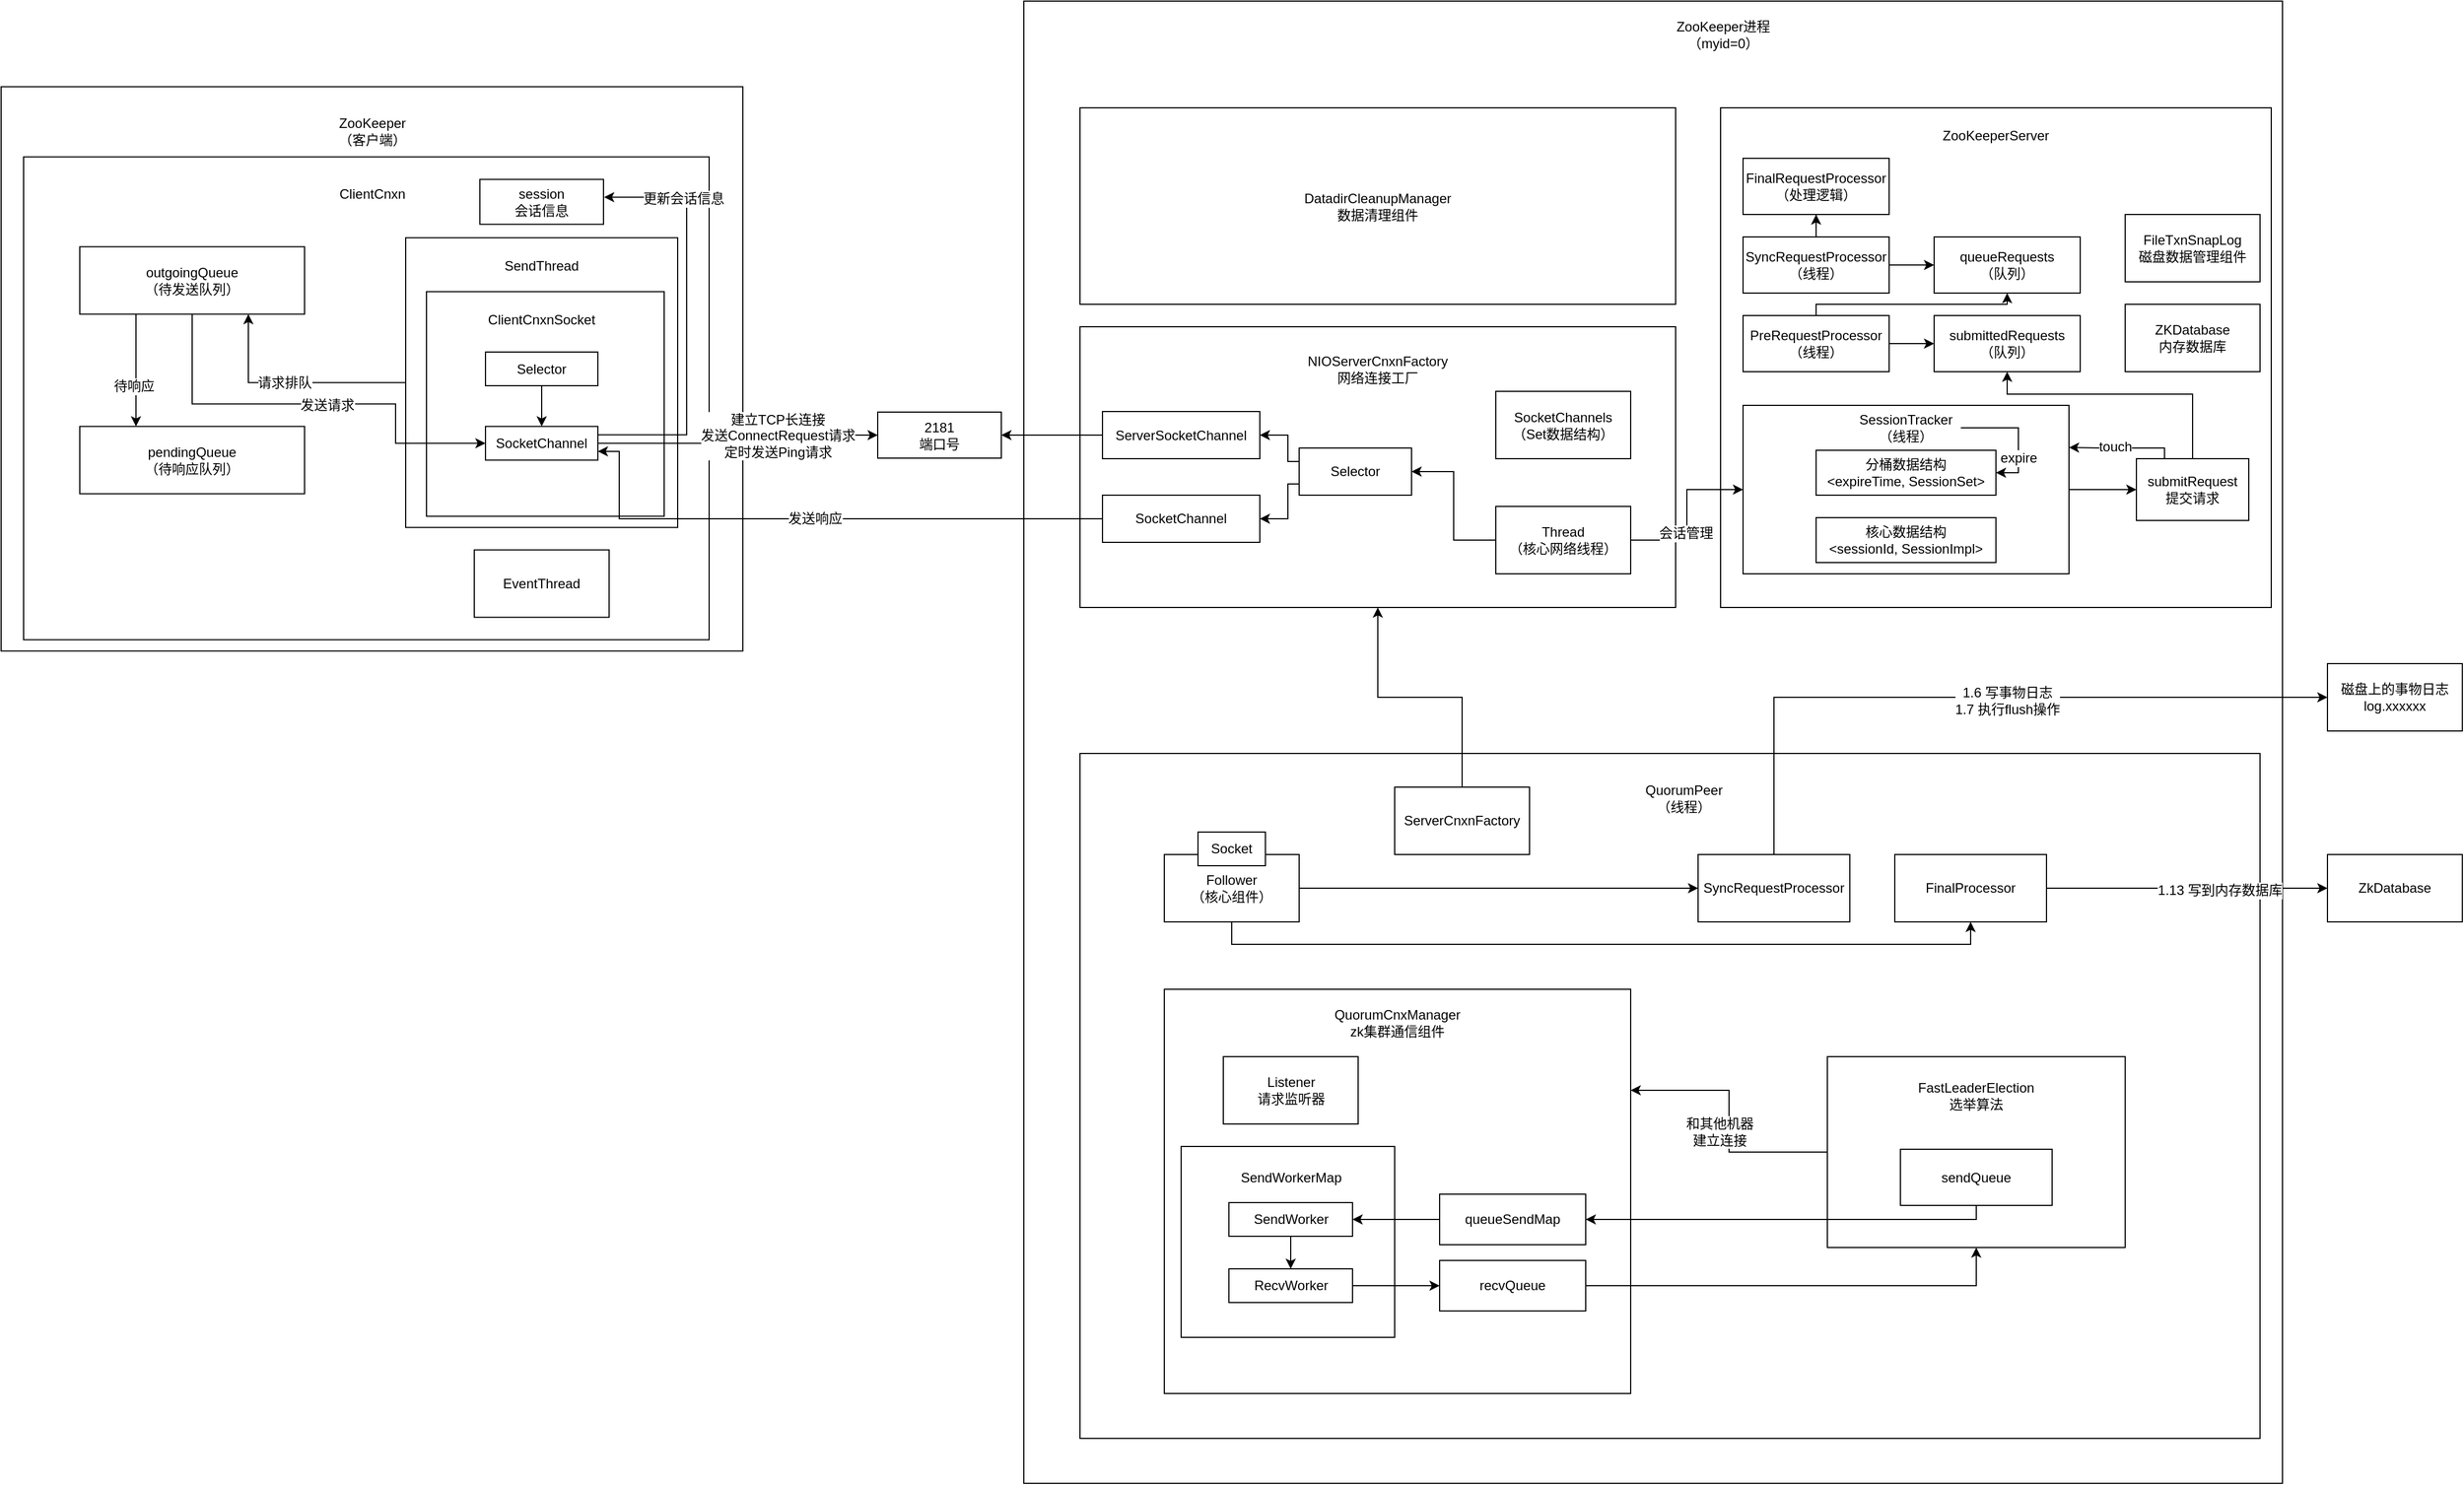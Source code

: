<mxfile version="12.8.2" type="github">
  <diagram id="Rla-V4ZRtTpuWLyhE8ta" name="第 1 页">
    <mxGraphModel dx="2932" dy="548" grid="1" gridSize="10" guides="1" tooltips="1" connect="1" arrows="1" fold="1" page="1" pageScale="1" pageWidth="827" pageHeight="1169" math="0" shadow="0">
      <root>
        <mxCell id="0" />
        <mxCell id="1" parent="0" />
        <mxCell id="WYC8DpWCvw_BZ1jIHr_j-5" value="" style="rounded=0;whiteSpace=wrap;html=1;" vertex="1" parent="1">
          <mxGeometry x="-320" y="40" width="1120" height="1320" as="geometry" />
        </mxCell>
        <mxCell id="WYC8DpWCvw_BZ1jIHr_j-6" value="ZooKeeper进程&lt;br&gt;（myid=0）" style="text;html=1;strokeColor=none;fillColor=none;align=center;verticalAlign=middle;whiteSpace=wrap;rounded=0;" vertex="1" parent="1">
          <mxGeometry x="240" y="50" width="125" height="40" as="geometry" />
        </mxCell>
        <mxCell id="WYC8DpWCvw_BZ1jIHr_j-7" value="" style="rounded=0;whiteSpace=wrap;html=1;" vertex="1" parent="1">
          <mxGeometry x="300" y="135" width="490" height="445" as="geometry" />
        </mxCell>
        <mxCell id="WYC8DpWCvw_BZ1jIHr_j-8" value="ZooKeeperServer" style="text;html=1;strokeColor=none;fillColor=none;align=center;verticalAlign=middle;whiteSpace=wrap;rounded=0;" vertex="1" parent="1">
          <mxGeometry x="475" y="140" width="140" height="40" as="geometry" />
        </mxCell>
        <mxCell id="WYC8DpWCvw_BZ1jIHr_j-9" value="FinalRequestProcessor&lt;br&gt;（处理逻辑）" style="rounded=0;whiteSpace=wrap;html=1;" vertex="1" parent="1">
          <mxGeometry x="320" y="180" width="130" height="50" as="geometry" />
        </mxCell>
        <mxCell id="WYC8DpWCvw_BZ1jIHr_j-29" style="edgeStyle=orthogonalEdgeStyle;rounded=0;orthogonalLoop=1;jettySize=auto;html=1;entryX=0;entryY=0.5;entryDx=0;entryDy=0;" edge="1" parent="1" source="WYC8DpWCvw_BZ1jIHr_j-10" target="WYC8DpWCvw_BZ1jIHr_j-12">
          <mxGeometry relative="1" as="geometry" />
        </mxCell>
        <mxCell id="WYC8DpWCvw_BZ1jIHr_j-30" style="edgeStyle=orthogonalEdgeStyle;rounded=0;orthogonalLoop=1;jettySize=auto;html=1;exitX=0.5;exitY=0;exitDx=0;exitDy=0;" edge="1" parent="1" source="WYC8DpWCvw_BZ1jIHr_j-10" target="WYC8DpWCvw_BZ1jIHr_j-9">
          <mxGeometry relative="1" as="geometry" />
        </mxCell>
        <mxCell id="WYC8DpWCvw_BZ1jIHr_j-10" value="SyncRequestProcessor&lt;br&gt;（线程）" style="rounded=0;whiteSpace=wrap;html=1;" vertex="1" parent="1">
          <mxGeometry x="320" y="250" width="130" height="50" as="geometry" />
        </mxCell>
        <mxCell id="WYC8DpWCvw_BZ1jIHr_j-27" style="edgeStyle=orthogonalEdgeStyle;rounded=0;orthogonalLoop=1;jettySize=auto;html=1;entryX=0;entryY=0.5;entryDx=0;entryDy=0;" edge="1" parent="1" source="WYC8DpWCvw_BZ1jIHr_j-11" target="WYC8DpWCvw_BZ1jIHr_j-13">
          <mxGeometry relative="1" as="geometry" />
        </mxCell>
        <mxCell id="WYC8DpWCvw_BZ1jIHr_j-28" style="edgeStyle=orthogonalEdgeStyle;rounded=0;orthogonalLoop=1;jettySize=auto;html=1;exitX=0.5;exitY=0;exitDx=0;exitDy=0;entryX=0.5;entryY=1;entryDx=0;entryDy=0;" edge="1" parent="1" source="WYC8DpWCvw_BZ1jIHr_j-11" target="WYC8DpWCvw_BZ1jIHr_j-12">
          <mxGeometry relative="1" as="geometry">
            <Array as="points">
              <mxPoint x="385" y="310" />
              <mxPoint x="555" y="310" />
            </Array>
          </mxGeometry>
        </mxCell>
        <mxCell id="WYC8DpWCvw_BZ1jIHr_j-11" value="PreRequestProcessor&lt;br&gt;（线程）" style="rounded=0;whiteSpace=wrap;html=1;" vertex="1" parent="1">
          <mxGeometry x="320" y="320" width="130" height="50" as="geometry" />
        </mxCell>
        <mxCell id="WYC8DpWCvw_BZ1jIHr_j-12" value="queueRequests&lt;br&gt;（队列）" style="rounded=0;whiteSpace=wrap;html=1;" vertex="1" parent="1">
          <mxGeometry x="490" y="250" width="130" height="50" as="geometry" />
        </mxCell>
        <mxCell id="WYC8DpWCvw_BZ1jIHr_j-13" value="submittedRequests&lt;br&gt;（队列）" style="rounded=0;whiteSpace=wrap;html=1;" vertex="1" parent="1">
          <mxGeometry x="490" y="320" width="130" height="50" as="geometry" />
        </mxCell>
        <mxCell id="WYC8DpWCvw_BZ1jIHr_j-22" style="edgeStyle=orthogonalEdgeStyle;rounded=0;orthogonalLoop=1;jettySize=auto;html=1;exitX=1;exitY=0.5;exitDx=0;exitDy=0;entryX=0;entryY=0.5;entryDx=0;entryDy=0;" edge="1" parent="1" source="WYC8DpWCvw_BZ1jIHr_j-14" target="WYC8DpWCvw_BZ1jIHr_j-21">
          <mxGeometry relative="1" as="geometry" />
        </mxCell>
        <mxCell id="WYC8DpWCvw_BZ1jIHr_j-14" value="" style="rounded=0;whiteSpace=wrap;html=1;" vertex="1" parent="1">
          <mxGeometry x="320" y="400" width="290" height="150" as="geometry" />
        </mxCell>
        <mxCell id="WYC8DpWCvw_BZ1jIHr_j-16" value="分桶数据结构&lt;br&gt;&amp;lt;expireTime, SessionSet&amp;gt;" style="rounded=0;whiteSpace=wrap;html=1;" vertex="1" parent="1">
          <mxGeometry x="385" y="440" width="160" height="40" as="geometry" />
        </mxCell>
        <mxCell id="WYC8DpWCvw_BZ1jIHr_j-17" value="核心数据结构&lt;br&gt;&amp;lt;sessionId, SessionImpl&amp;gt;" style="rounded=0;whiteSpace=wrap;html=1;" vertex="1" parent="1">
          <mxGeometry x="385" y="500" width="160" height="40" as="geometry" />
        </mxCell>
        <mxCell id="WYC8DpWCvw_BZ1jIHr_j-24" style="edgeStyle=orthogonalEdgeStyle;rounded=0;orthogonalLoop=1;jettySize=auto;html=1;exitX=0.25;exitY=0;exitDx=0;exitDy=0;entryX=1;entryY=0.25;entryDx=0;entryDy=0;" edge="1" parent="1" source="WYC8DpWCvw_BZ1jIHr_j-21" target="WYC8DpWCvw_BZ1jIHr_j-14">
          <mxGeometry relative="1" as="geometry">
            <Array as="points">
              <mxPoint x="695" y="438" />
              <mxPoint x="640" y="438" />
            </Array>
          </mxGeometry>
        </mxCell>
        <mxCell id="WYC8DpWCvw_BZ1jIHr_j-25" value="touch" style="text;html=1;align=center;verticalAlign=middle;resizable=0;points=[];labelBackgroundColor=#ffffff;" vertex="1" connectable="0" parent="WYC8DpWCvw_BZ1jIHr_j-24">
          <mxGeometry x="0.391" y="-1" relative="1" as="geometry">
            <mxPoint x="11.48" as="offset" />
          </mxGeometry>
        </mxCell>
        <mxCell id="WYC8DpWCvw_BZ1jIHr_j-26" style="edgeStyle=orthogonalEdgeStyle;rounded=0;orthogonalLoop=1;jettySize=auto;html=1;entryX=0.5;entryY=1;entryDx=0;entryDy=0;" edge="1" parent="1" source="WYC8DpWCvw_BZ1jIHr_j-21" target="WYC8DpWCvw_BZ1jIHr_j-13">
          <mxGeometry relative="1" as="geometry">
            <Array as="points">
              <mxPoint x="720" y="390" />
              <mxPoint x="555" y="390" />
            </Array>
          </mxGeometry>
        </mxCell>
        <mxCell id="WYC8DpWCvw_BZ1jIHr_j-21" value="submitRequest&lt;br&gt;提交请求" style="rounded=0;whiteSpace=wrap;html=1;" vertex="1" parent="1">
          <mxGeometry x="670" y="447.5" width="100" height="55" as="geometry" />
        </mxCell>
        <mxCell id="WYC8DpWCvw_BZ1jIHr_j-31" value="ZKDatabase&lt;br&gt;内存数据库" style="rounded=0;whiteSpace=wrap;html=1;" vertex="1" parent="1">
          <mxGeometry x="660" y="310" width="120" height="60" as="geometry" />
        </mxCell>
        <mxCell id="WYC8DpWCvw_BZ1jIHr_j-32" value="FileTxnSnapLog&lt;br&gt;磁盘数据管理组件" style="rounded=0;whiteSpace=wrap;html=1;" vertex="1" parent="1">
          <mxGeometry x="660" y="230" width="120" height="60" as="geometry" />
        </mxCell>
        <mxCell id="WYC8DpWCvw_BZ1jIHr_j-33" value="DatadirCleanupManager&lt;br&gt;数据清理组件" style="rounded=0;whiteSpace=wrap;html=1;" vertex="1" parent="1">
          <mxGeometry x="-270" y="135" width="530" height="175" as="geometry" />
        </mxCell>
        <mxCell id="WYC8DpWCvw_BZ1jIHr_j-34" value="" style="rounded=0;whiteSpace=wrap;html=1;" vertex="1" parent="1">
          <mxGeometry x="-270" y="330" width="530" height="250" as="geometry" />
        </mxCell>
        <mxCell id="WYC8DpWCvw_BZ1jIHr_j-35" value="NIOServerCnxnFactory&lt;br&gt;网络连接工厂" style="text;html=1;strokeColor=none;fillColor=none;align=center;verticalAlign=middle;whiteSpace=wrap;rounded=0;" vertex="1" parent="1">
          <mxGeometry x="-75" y="347.5" width="140" height="40" as="geometry" />
        </mxCell>
        <mxCell id="WYC8DpWCvw_BZ1jIHr_j-115" style="edgeStyle=orthogonalEdgeStyle;rounded=0;orthogonalLoop=1;jettySize=auto;html=1;" edge="1" parent="1" source="WYC8DpWCvw_BZ1jIHr_j-36" target="WYC8DpWCvw_BZ1jIHr_j-114">
          <mxGeometry relative="1" as="geometry" />
        </mxCell>
        <mxCell id="WYC8DpWCvw_BZ1jIHr_j-36" value="ServerSocketChannel" style="rounded=0;whiteSpace=wrap;html=1;" vertex="1" parent="1">
          <mxGeometry x="-250" y="405.5" width="140" height="42" as="geometry" />
        </mxCell>
        <mxCell id="WYC8DpWCvw_BZ1jIHr_j-37" value="SocketChannel" style="rounded=0;whiteSpace=wrap;html=1;" vertex="1" parent="1">
          <mxGeometry x="-250" y="480" width="140" height="42" as="geometry" />
        </mxCell>
        <mxCell id="WYC8DpWCvw_BZ1jIHr_j-39" style="edgeStyle=orthogonalEdgeStyle;rounded=0;orthogonalLoop=1;jettySize=auto;html=1;entryX=1;entryY=0.5;entryDx=0;entryDy=0;" edge="1" parent="1" source="WYC8DpWCvw_BZ1jIHr_j-38" target="WYC8DpWCvw_BZ1jIHr_j-36">
          <mxGeometry relative="1" as="geometry">
            <Array as="points">
              <mxPoint x="-85" y="450" />
              <mxPoint x="-85" y="427" />
            </Array>
          </mxGeometry>
        </mxCell>
        <mxCell id="WYC8DpWCvw_BZ1jIHr_j-40" style="edgeStyle=orthogonalEdgeStyle;rounded=0;orthogonalLoop=1;jettySize=auto;html=1;entryX=1;entryY=0.5;entryDx=0;entryDy=0;" edge="1" parent="1" source="WYC8DpWCvw_BZ1jIHr_j-38" target="WYC8DpWCvw_BZ1jIHr_j-37">
          <mxGeometry relative="1" as="geometry">
            <Array as="points">
              <mxPoint x="-85" y="470" />
              <mxPoint x="-85" y="501" />
            </Array>
          </mxGeometry>
        </mxCell>
        <mxCell id="WYC8DpWCvw_BZ1jIHr_j-38" value="Selector" style="rounded=0;whiteSpace=wrap;html=1;" vertex="1" parent="1">
          <mxGeometry x="-75" y="438" width="100" height="42" as="geometry" />
        </mxCell>
        <mxCell id="WYC8DpWCvw_BZ1jIHr_j-41" value="SocketChannels&lt;br&gt;（Set数据结构）" style="rounded=0;whiteSpace=wrap;html=1;" vertex="1" parent="1">
          <mxGeometry x="100" y="387.5" width="120" height="60" as="geometry" />
        </mxCell>
        <mxCell id="WYC8DpWCvw_BZ1jIHr_j-43" style="edgeStyle=orthogonalEdgeStyle;rounded=0;orthogonalLoop=1;jettySize=auto;html=1;entryX=1;entryY=0.5;entryDx=0;entryDy=0;" edge="1" parent="1" source="WYC8DpWCvw_BZ1jIHr_j-42" target="WYC8DpWCvw_BZ1jIHr_j-38">
          <mxGeometry relative="1" as="geometry" />
        </mxCell>
        <mxCell id="WYC8DpWCvw_BZ1jIHr_j-44" style="edgeStyle=orthogonalEdgeStyle;rounded=0;orthogonalLoop=1;jettySize=auto;html=1;exitX=1;exitY=0.5;exitDx=0;exitDy=0;entryX=0;entryY=0.5;entryDx=0;entryDy=0;" edge="1" parent="1" source="WYC8DpWCvw_BZ1jIHr_j-42" target="WYC8DpWCvw_BZ1jIHr_j-14">
          <mxGeometry relative="1" as="geometry" />
        </mxCell>
        <mxCell id="WYC8DpWCvw_BZ1jIHr_j-45" value="会话管理" style="text;html=1;align=center;verticalAlign=middle;resizable=0;points=[];labelBackgroundColor=#ffffff;" vertex="1" connectable="0" parent="WYC8DpWCvw_BZ1jIHr_j-44">
          <mxGeometry x="-0.325" y="6" relative="1" as="geometry">
            <mxPoint as="offset" />
          </mxGeometry>
        </mxCell>
        <mxCell id="WYC8DpWCvw_BZ1jIHr_j-42" value="Thread&lt;br&gt;（核心网络线程）" style="rounded=0;whiteSpace=wrap;html=1;" vertex="1" parent="1">
          <mxGeometry x="100" y="490" width="120" height="60" as="geometry" />
        </mxCell>
        <mxCell id="WYC8DpWCvw_BZ1jIHr_j-47" style="edgeStyle=orthogonalEdgeStyle;rounded=0;orthogonalLoop=1;jettySize=auto;html=1;entryX=1;entryY=0.5;entryDx=0;entryDy=0;" edge="1" parent="1" source="WYC8DpWCvw_BZ1jIHr_j-46" target="WYC8DpWCvw_BZ1jIHr_j-16">
          <mxGeometry relative="1" as="geometry">
            <Array as="points">
              <mxPoint x="565" y="420" />
              <mxPoint x="565" y="460" />
            </Array>
          </mxGeometry>
        </mxCell>
        <mxCell id="WYC8DpWCvw_BZ1jIHr_j-48" value="expire" style="text;html=1;align=center;verticalAlign=middle;resizable=0;points=[];labelBackgroundColor=#ffffff;" vertex="1" connectable="0" parent="WYC8DpWCvw_BZ1jIHr_j-47">
          <mxGeometry x="0.4" relative="1" as="geometry">
            <mxPoint as="offset" />
          </mxGeometry>
        </mxCell>
        <mxCell id="WYC8DpWCvw_BZ1jIHr_j-46" value="SessionTracker&lt;br&gt;（线程）" style="text;html=1;strokeColor=none;fillColor=none;align=center;verticalAlign=middle;whiteSpace=wrap;rounded=0;" vertex="1" parent="1">
          <mxGeometry x="416.25" y="405" width="97.5" height="30" as="geometry" />
        </mxCell>
        <mxCell id="WYC8DpWCvw_BZ1jIHr_j-49" value="" style="rounded=0;whiteSpace=wrap;html=1;" vertex="1" parent="1">
          <mxGeometry x="-270" y="710" width="1050" height="610" as="geometry" />
        </mxCell>
        <mxCell id="WYC8DpWCvw_BZ1jIHr_j-50" value="QuorumPeer&lt;br&gt;（线程）" style="text;html=1;strokeColor=none;fillColor=none;align=center;verticalAlign=middle;whiteSpace=wrap;rounded=0;" vertex="1" parent="1">
          <mxGeometry x="210" y="720" width="115" height="60" as="geometry" />
        </mxCell>
        <mxCell id="WYC8DpWCvw_BZ1jIHr_j-78" style="edgeStyle=orthogonalEdgeStyle;rounded=0;orthogonalLoop=1;jettySize=auto;html=1;exitX=0.5;exitY=1;exitDx=0;exitDy=0;entryX=0.5;entryY=1;entryDx=0;entryDy=0;" edge="1" parent="1" source="WYC8DpWCvw_BZ1jIHr_j-51" target="WYC8DpWCvw_BZ1jIHr_j-77">
          <mxGeometry relative="1" as="geometry" />
        </mxCell>
        <mxCell id="WYC8DpWCvw_BZ1jIHr_j-80" style="edgeStyle=orthogonalEdgeStyle;rounded=0;orthogonalLoop=1;jettySize=auto;html=1;" edge="1" parent="1" source="WYC8DpWCvw_BZ1jIHr_j-51" target="WYC8DpWCvw_BZ1jIHr_j-79">
          <mxGeometry relative="1" as="geometry" />
        </mxCell>
        <mxCell id="WYC8DpWCvw_BZ1jIHr_j-51" value="Follower&lt;br&gt;（核心组件）" style="rounded=0;whiteSpace=wrap;html=1;" vertex="1" parent="1">
          <mxGeometry x="-195" y="800" width="120" height="60" as="geometry" />
        </mxCell>
        <mxCell id="WYC8DpWCvw_BZ1jIHr_j-52" value="Socket" style="rounded=0;whiteSpace=wrap;html=1;" vertex="1" parent="1">
          <mxGeometry x="-165" y="780" width="60" height="30" as="geometry" />
        </mxCell>
        <mxCell id="WYC8DpWCvw_BZ1jIHr_j-54" style="edgeStyle=orthogonalEdgeStyle;rounded=0;orthogonalLoop=1;jettySize=auto;html=1;entryX=0.5;entryY=1;entryDx=0;entryDy=0;" edge="1" parent="1" source="WYC8DpWCvw_BZ1jIHr_j-53" target="WYC8DpWCvw_BZ1jIHr_j-34">
          <mxGeometry relative="1" as="geometry" />
        </mxCell>
        <mxCell id="WYC8DpWCvw_BZ1jIHr_j-53" value="ServerCnxnFactory" style="rounded=0;whiteSpace=wrap;html=1;" vertex="1" parent="1">
          <mxGeometry x="10" y="740" width="120" height="60" as="geometry" />
        </mxCell>
        <mxCell id="WYC8DpWCvw_BZ1jIHr_j-55" value="" style="rounded=0;whiteSpace=wrap;html=1;" vertex="1" parent="1">
          <mxGeometry x="-195" y="920" width="415" height="360" as="geometry" />
        </mxCell>
        <mxCell id="WYC8DpWCvw_BZ1jIHr_j-56" value="QuorumCnxManager&lt;br&gt;zk集群通信组件" style="text;html=1;strokeColor=none;fillColor=none;align=center;verticalAlign=middle;whiteSpace=wrap;rounded=0;" vertex="1" parent="1">
          <mxGeometry x="-46" y="930" width="117" height="40" as="geometry" />
        </mxCell>
        <mxCell id="WYC8DpWCvw_BZ1jIHr_j-57" value="Listener&lt;br&gt;请求监听器" style="rounded=0;whiteSpace=wrap;html=1;" vertex="1" parent="1">
          <mxGeometry x="-142.5" y="980" width="120" height="60" as="geometry" />
        </mxCell>
        <mxCell id="WYC8DpWCvw_BZ1jIHr_j-58" value="" style="rounded=0;whiteSpace=wrap;html=1;" vertex="1" parent="1">
          <mxGeometry x="-180" y="1060" width="190" height="170" as="geometry" />
        </mxCell>
        <mxCell id="WYC8DpWCvw_BZ1jIHr_j-59" value="SendWorkerMap" style="text;html=1;strokeColor=none;fillColor=none;align=center;verticalAlign=middle;whiteSpace=wrap;rounded=0;" vertex="1" parent="1">
          <mxGeometry x="-137.5" y="1070" width="110" height="35" as="geometry" />
        </mxCell>
        <mxCell id="WYC8DpWCvw_BZ1jIHr_j-62" style="edgeStyle=orthogonalEdgeStyle;rounded=0;orthogonalLoop=1;jettySize=auto;html=1;exitX=0.5;exitY=1;exitDx=0;exitDy=0;entryX=0.5;entryY=0;entryDx=0;entryDy=0;" edge="1" parent="1" source="WYC8DpWCvw_BZ1jIHr_j-60" target="WYC8DpWCvw_BZ1jIHr_j-61">
          <mxGeometry relative="1" as="geometry" />
        </mxCell>
        <mxCell id="WYC8DpWCvw_BZ1jIHr_j-60" value="SendWorker" style="rounded=0;whiteSpace=wrap;html=1;" vertex="1" parent="1">
          <mxGeometry x="-137.5" y="1110" width="110" height="30" as="geometry" />
        </mxCell>
        <mxCell id="WYC8DpWCvw_BZ1jIHr_j-67" style="edgeStyle=orthogonalEdgeStyle;rounded=0;orthogonalLoop=1;jettySize=auto;html=1;entryX=0;entryY=0.5;entryDx=0;entryDy=0;" edge="1" parent="1" source="WYC8DpWCvw_BZ1jIHr_j-61" target="WYC8DpWCvw_BZ1jIHr_j-65">
          <mxGeometry relative="1" as="geometry" />
        </mxCell>
        <mxCell id="WYC8DpWCvw_BZ1jIHr_j-61" value="RecvWorker" style="rounded=0;whiteSpace=wrap;html=1;" vertex="1" parent="1">
          <mxGeometry x="-137.5" y="1169" width="110" height="30" as="geometry" />
        </mxCell>
        <mxCell id="WYC8DpWCvw_BZ1jIHr_j-66" style="edgeStyle=orthogonalEdgeStyle;rounded=0;orthogonalLoop=1;jettySize=auto;html=1;entryX=1;entryY=0.5;entryDx=0;entryDy=0;" edge="1" parent="1" source="WYC8DpWCvw_BZ1jIHr_j-63" target="WYC8DpWCvw_BZ1jIHr_j-60">
          <mxGeometry relative="1" as="geometry" />
        </mxCell>
        <mxCell id="WYC8DpWCvw_BZ1jIHr_j-63" value="queueSendMap" style="rounded=0;whiteSpace=wrap;html=1;" vertex="1" parent="1">
          <mxGeometry x="50" y="1102.5" width="130" height="45" as="geometry" />
        </mxCell>
        <mxCell id="WYC8DpWCvw_BZ1jIHr_j-73" style="edgeStyle=orthogonalEdgeStyle;rounded=0;orthogonalLoop=1;jettySize=auto;html=1;entryX=0.5;entryY=1;entryDx=0;entryDy=0;" edge="1" parent="1" source="WYC8DpWCvw_BZ1jIHr_j-65" target="WYC8DpWCvw_BZ1jIHr_j-68">
          <mxGeometry relative="1" as="geometry" />
        </mxCell>
        <mxCell id="WYC8DpWCvw_BZ1jIHr_j-65" value="recvQueue" style="rounded=0;whiteSpace=wrap;html=1;" vertex="1" parent="1">
          <mxGeometry x="50" y="1161.5" width="130" height="45" as="geometry" />
        </mxCell>
        <mxCell id="WYC8DpWCvw_BZ1jIHr_j-75" style="edgeStyle=orthogonalEdgeStyle;rounded=0;orthogonalLoop=1;jettySize=auto;html=1;exitX=0;exitY=0.5;exitDx=0;exitDy=0;entryX=1;entryY=0.25;entryDx=0;entryDy=0;" edge="1" parent="1" source="WYC8DpWCvw_BZ1jIHr_j-68" target="WYC8DpWCvw_BZ1jIHr_j-55">
          <mxGeometry relative="1" as="geometry" />
        </mxCell>
        <mxCell id="WYC8DpWCvw_BZ1jIHr_j-76" value="和其他机器&lt;br&gt;建立连接" style="text;html=1;align=center;verticalAlign=middle;resizable=0;points=[];labelBackgroundColor=#ffffff;" vertex="1" connectable="0" parent="WYC8DpWCvw_BZ1jIHr_j-75">
          <mxGeometry x="-0.242" y="-9" relative="1" as="geometry">
            <mxPoint x="-9" y="-9" as="offset" />
          </mxGeometry>
        </mxCell>
        <mxCell id="WYC8DpWCvw_BZ1jIHr_j-68" value="" style="rounded=0;whiteSpace=wrap;html=1;" vertex="1" parent="1">
          <mxGeometry x="395" y="980" width="265" height="170" as="geometry" />
        </mxCell>
        <mxCell id="WYC8DpWCvw_BZ1jIHr_j-69" value="FastLeaderElection&lt;br&gt;选举算法" style="text;html=1;strokeColor=none;fillColor=none;align=center;verticalAlign=middle;whiteSpace=wrap;rounded=0;" vertex="1" parent="1">
          <mxGeometry x="455" y="987.5" width="145" height="55" as="geometry" />
        </mxCell>
        <mxCell id="WYC8DpWCvw_BZ1jIHr_j-72" style="edgeStyle=orthogonalEdgeStyle;rounded=0;orthogonalLoop=1;jettySize=auto;html=1;entryX=1;entryY=0.5;entryDx=0;entryDy=0;" edge="1" parent="1" source="WYC8DpWCvw_BZ1jIHr_j-71" target="WYC8DpWCvw_BZ1jIHr_j-63">
          <mxGeometry relative="1" as="geometry">
            <Array as="points">
              <mxPoint x="528" y="1125" />
            </Array>
          </mxGeometry>
        </mxCell>
        <mxCell id="WYC8DpWCvw_BZ1jIHr_j-71" value="sendQueue" style="rounded=0;whiteSpace=wrap;html=1;" vertex="1" parent="1">
          <mxGeometry x="460" y="1062.5" width="135" height="50" as="geometry" />
        </mxCell>
        <mxCell id="WYC8DpWCvw_BZ1jIHr_j-85" style="edgeStyle=orthogonalEdgeStyle;rounded=0;orthogonalLoop=1;jettySize=auto;html=1;" edge="1" parent="1" source="WYC8DpWCvw_BZ1jIHr_j-77" target="WYC8DpWCvw_BZ1jIHr_j-84">
          <mxGeometry relative="1" as="geometry" />
        </mxCell>
        <mxCell id="WYC8DpWCvw_BZ1jIHr_j-86" value="1.13 写到内存数据库" style="text;html=1;align=center;verticalAlign=middle;resizable=0;points=[];labelBackgroundColor=#ffffff;" vertex="1" connectable="0" parent="WYC8DpWCvw_BZ1jIHr_j-85">
          <mxGeometry x="0.24" y="-2" relative="1" as="geometry">
            <mxPoint x="-1" as="offset" />
          </mxGeometry>
        </mxCell>
        <mxCell id="WYC8DpWCvw_BZ1jIHr_j-77" value="FinalProcessor" style="rounded=0;whiteSpace=wrap;html=1;" vertex="1" parent="1">
          <mxGeometry x="455" y="800" width="135" height="60" as="geometry" />
        </mxCell>
        <mxCell id="WYC8DpWCvw_BZ1jIHr_j-82" style="edgeStyle=orthogonalEdgeStyle;rounded=0;orthogonalLoop=1;jettySize=auto;html=1;entryX=0;entryY=0.5;entryDx=0;entryDy=0;" edge="1" parent="1" source="WYC8DpWCvw_BZ1jIHr_j-79" target="WYC8DpWCvw_BZ1jIHr_j-81">
          <mxGeometry relative="1" as="geometry">
            <Array as="points">
              <mxPoint x="348" y="660" />
            </Array>
          </mxGeometry>
        </mxCell>
        <mxCell id="WYC8DpWCvw_BZ1jIHr_j-83" value="1.6 写事物日志&lt;br&gt;1.7 执行flush操作" style="text;html=1;align=center;verticalAlign=middle;resizable=0;points=[];labelBackgroundColor=#ffffff;" vertex="1" connectable="0" parent="WYC8DpWCvw_BZ1jIHr_j-82">
          <mxGeometry x="0.099" y="-3" relative="1" as="geometry">
            <mxPoint as="offset" />
          </mxGeometry>
        </mxCell>
        <mxCell id="WYC8DpWCvw_BZ1jIHr_j-79" value="SyncRequestProcessor" style="rounded=0;whiteSpace=wrap;html=1;" vertex="1" parent="1">
          <mxGeometry x="280" y="800" width="135" height="60" as="geometry" />
        </mxCell>
        <mxCell id="WYC8DpWCvw_BZ1jIHr_j-81" value="磁盘上的事物日志&lt;br&gt;log.xxxxxx" style="rounded=0;whiteSpace=wrap;html=1;" vertex="1" parent="1">
          <mxGeometry x="840" y="630" width="120" height="60" as="geometry" />
        </mxCell>
        <mxCell id="WYC8DpWCvw_BZ1jIHr_j-84" value="ZkDatabase" style="rounded=0;whiteSpace=wrap;html=1;" vertex="1" parent="1">
          <mxGeometry x="840" y="800" width="120" height="60" as="geometry" />
        </mxCell>
        <mxCell id="WYC8DpWCvw_BZ1jIHr_j-87" value="" style="rounded=0;whiteSpace=wrap;html=1;" vertex="1" parent="1">
          <mxGeometry x="-1230" y="116.25" width="660" height="502.5" as="geometry" />
        </mxCell>
        <mxCell id="WYC8DpWCvw_BZ1jIHr_j-88" value="ZooKeeper&lt;br&gt;（客户端）" style="text;html=1;strokeColor=none;fillColor=none;align=center;verticalAlign=middle;whiteSpace=wrap;rounded=0;" vertex="1" parent="1">
          <mxGeometry x="-948.5" y="134.25" width="97" height="43" as="geometry" />
        </mxCell>
        <mxCell id="WYC8DpWCvw_BZ1jIHr_j-89" value="" style="rounded=0;whiteSpace=wrap;html=1;" vertex="1" parent="1">
          <mxGeometry x="-1210" y="178.75" width="610" height="430" as="geometry" />
        </mxCell>
        <mxCell id="WYC8DpWCvw_BZ1jIHr_j-90" value="ClientCnxn" style="text;html=1;strokeColor=none;fillColor=none;align=center;verticalAlign=middle;whiteSpace=wrap;rounded=0;" vertex="1" parent="1">
          <mxGeometry x="-938.25" y="193.25" width="76.5" height="38" as="geometry" />
        </mxCell>
        <mxCell id="WYC8DpWCvw_BZ1jIHr_j-112" style="edgeStyle=orthogonalEdgeStyle;rounded=0;orthogonalLoop=1;jettySize=auto;html=1;exitX=0;exitY=0.5;exitDx=0;exitDy=0;entryX=0.75;entryY=1;entryDx=0;entryDy=0;" edge="1" parent="1" source="WYC8DpWCvw_BZ1jIHr_j-93" target="WYC8DpWCvw_BZ1jIHr_j-106">
          <mxGeometry relative="1" as="geometry" />
        </mxCell>
        <mxCell id="WYC8DpWCvw_BZ1jIHr_j-113" value="请求排队" style="text;html=1;align=center;verticalAlign=middle;resizable=0;points=[];labelBackgroundColor=#ffffff;" vertex="1" connectable="0" parent="WYC8DpWCvw_BZ1jIHr_j-112">
          <mxGeometry x="0.076" relative="1" as="geometry">
            <mxPoint as="offset" />
          </mxGeometry>
        </mxCell>
        <mxCell id="WYC8DpWCvw_BZ1jIHr_j-93" value="" style="rounded=0;whiteSpace=wrap;html=1;" vertex="1" parent="1">
          <mxGeometry x="-870" y="250.75" width="242" height="258" as="geometry" />
        </mxCell>
        <mxCell id="WYC8DpWCvw_BZ1jIHr_j-94" value="SendThread" style="text;html=1;strokeColor=none;fillColor=none;align=center;verticalAlign=middle;whiteSpace=wrap;rounded=0;" vertex="1" parent="1">
          <mxGeometry x="-794" y="258.75" width="90" height="35" as="geometry" />
        </mxCell>
        <mxCell id="WYC8DpWCvw_BZ1jIHr_j-95" value="" style="rounded=0;whiteSpace=wrap;html=1;" vertex="1" parent="1">
          <mxGeometry x="-851.5" y="298.75" width="211.5" height="200" as="geometry" />
        </mxCell>
        <mxCell id="WYC8DpWCvw_BZ1jIHr_j-96" value="ClientCnxnSocket" style="text;html=1;strokeColor=none;fillColor=none;align=center;verticalAlign=middle;whiteSpace=wrap;rounded=0;" vertex="1" parent="1">
          <mxGeometry x="-814" y="308.75" width="130" height="30" as="geometry" />
        </mxCell>
        <mxCell id="WYC8DpWCvw_BZ1jIHr_j-101" style="edgeStyle=orthogonalEdgeStyle;rounded=0;orthogonalLoop=1;jettySize=auto;html=1;" edge="1" parent="1" source="WYC8DpWCvw_BZ1jIHr_j-97" target="WYC8DpWCvw_BZ1jIHr_j-100">
          <mxGeometry relative="1" as="geometry" />
        </mxCell>
        <mxCell id="WYC8DpWCvw_BZ1jIHr_j-97" value="Selector" style="rounded=0;whiteSpace=wrap;html=1;" vertex="1" parent="1">
          <mxGeometry x="-799" y="352.5" width="100" height="30" as="geometry" />
        </mxCell>
        <mxCell id="WYC8DpWCvw_BZ1jIHr_j-103" style="edgeStyle=orthogonalEdgeStyle;rounded=0;orthogonalLoop=1;jettySize=auto;html=1;exitX=1;exitY=0.25;exitDx=0;exitDy=0;entryX=1.005;entryY=0.397;entryDx=0;entryDy=0;entryPerimeter=0;" edge="1" parent="1" source="WYC8DpWCvw_BZ1jIHr_j-100" target="WYC8DpWCvw_BZ1jIHr_j-102">
          <mxGeometry relative="1" as="geometry">
            <Array as="points">
              <mxPoint x="-620" y="426.75" />
              <mxPoint x="-620" y="214.75" />
            </Array>
          </mxGeometry>
        </mxCell>
        <mxCell id="WYC8DpWCvw_BZ1jIHr_j-104" value="更新会话信息" style="text;html=1;align=center;verticalAlign=middle;resizable=0;points=[];labelBackgroundColor=#ffffff;" vertex="1" connectable="0" parent="WYC8DpWCvw_BZ1jIHr_j-103">
          <mxGeometry x="0.611" y="1" relative="1" as="geometry">
            <mxPoint as="offset" />
          </mxGeometry>
        </mxCell>
        <mxCell id="WYC8DpWCvw_BZ1jIHr_j-116" style="edgeStyle=orthogonalEdgeStyle;rounded=0;orthogonalLoop=1;jettySize=auto;html=1;entryX=0;entryY=0.5;entryDx=0;entryDy=0;" edge="1" parent="1" source="WYC8DpWCvw_BZ1jIHr_j-100" target="WYC8DpWCvw_BZ1jIHr_j-114">
          <mxGeometry relative="1" as="geometry" />
        </mxCell>
        <mxCell id="WYC8DpWCvw_BZ1jIHr_j-117" value="建立TCP长连接&lt;br&gt;发送ConnectRequest请求&lt;br&gt;定时发送Ping请求" style="text;html=1;align=center;verticalAlign=middle;resizable=0;points=[];labelBackgroundColor=#ffffff;" vertex="1" connectable="0" parent="WYC8DpWCvw_BZ1jIHr_j-116">
          <mxGeometry x="0.124" y="-1" relative="1" as="geometry">
            <mxPoint x="22.76" y="-1.03" as="offset" />
          </mxGeometry>
        </mxCell>
        <mxCell id="WYC8DpWCvw_BZ1jIHr_j-100" value="SocketChannel" style="rounded=0;whiteSpace=wrap;html=1;" vertex="1" parent="1">
          <mxGeometry x="-799" y="418.75" width="100" height="30" as="geometry" />
        </mxCell>
        <mxCell id="WYC8DpWCvw_BZ1jIHr_j-102" value="session&lt;br&gt;会话信息" style="rounded=0;whiteSpace=wrap;html=1;" vertex="1" parent="1">
          <mxGeometry x="-804" y="198.75" width="110" height="40" as="geometry" />
        </mxCell>
        <mxCell id="WYC8DpWCvw_BZ1jIHr_j-105" value="EventThread" style="rounded=0;whiteSpace=wrap;html=1;" vertex="1" parent="1">
          <mxGeometry x="-809" y="528.75" width="120" height="60" as="geometry" />
        </mxCell>
        <mxCell id="WYC8DpWCvw_BZ1jIHr_j-108" style="edgeStyle=orthogonalEdgeStyle;rounded=0;orthogonalLoop=1;jettySize=auto;html=1;exitX=0.25;exitY=1;exitDx=0;exitDy=0;entryX=0.25;entryY=0;entryDx=0;entryDy=0;" edge="1" parent="1" source="WYC8DpWCvw_BZ1jIHr_j-106" target="WYC8DpWCvw_BZ1jIHr_j-107">
          <mxGeometry relative="1" as="geometry" />
        </mxCell>
        <mxCell id="WYC8DpWCvw_BZ1jIHr_j-109" value="待响应" style="text;html=1;align=center;verticalAlign=middle;resizable=0;points=[];labelBackgroundColor=#ffffff;" vertex="1" connectable="0" parent="WYC8DpWCvw_BZ1jIHr_j-108">
          <mxGeometry x="0.27" y="-2" relative="1" as="geometry">
            <mxPoint as="offset" />
          </mxGeometry>
        </mxCell>
        <mxCell id="WYC8DpWCvw_BZ1jIHr_j-110" style="edgeStyle=orthogonalEdgeStyle;rounded=0;orthogonalLoop=1;jettySize=auto;html=1;entryX=0;entryY=0.5;entryDx=0;entryDy=0;" edge="1" parent="1" source="WYC8DpWCvw_BZ1jIHr_j-106" target="WYC8DpWCvw_BZ1jIHr_j-100">
          <mxGeometry relative="1" as="geometry">
            <Array as="points">
              <mxPoint x="-1060" y="398.75" />
              <mxPoint x="-879" y="398.75" />
              <mxPoint x="-879" y="433.75" />
            </Array>
          </mxGeometry>
        </mxCell>
        <mxCell id="WYC8DpWCvw_BZ1jIHr_j-111" value="发送请求" style="text;html=1;align=center;verticalAlign=middle;resizable=0;points=[];labelBackgroundColor=#ffffff;" vertex="1" connectable="0" parent="WYC8DpWCvw_BZ1jIHr_j-110">
          <mxGeometry x="0.06" y="-1" relative="1" as="geometry">
            <mxPoint as="offset" />
          </mxGeometry>
        </mxCell>
        <mxCell id="WYC8DpWCvw_BZ1jIHr_j-106" value="outgoingQueue&lt;br&gt;（待发送队列）" style="rounded=0;whiteSpace=wrap;html=1;" vertex="1" parent="1">
          <mxGeometry x="-1160" y="258.75" width="200" height="60" as="geometry" />
        </mxCell>
        <mxCell id="WYC8DpWCvw_BZ1jIHr_j-107" value="pendingQueue&lt;br&gt;（待响应队列）" style="rounded=0;whiteSpace=wrap;html=1;" vertex="1" parent="1">
          <mxGeometry x="-1160" y="418.75" width="200" height="60" as="geometry" />
        </mxCell>
        <mxCell id="WYC8DpWCvw_BZ1jIHr_j-114" value="2181&lt;br&gt;端口号" style="rounded=0;whiteSpace=wrap;html=1;" vertex="1" parent="1">
          <mxGeometry x="-450" y="406" width="110" height="41" as="geometry" />
        </mxCell>
        <mxCell id="WYC8DpWCvw_BZ1jIHr_j-118" style="edgeStyle=orthogonalEdgeStyle;rounded=0;orthogonalLoop=1;jettySize=auto;html=1;" edge="1" parent="1" source="WYC8DpWCvw_BZ1jIHr_j-37">
          <mxGeometry relative="1" as="geometry">
            <mxPoint x="-699" y="441" as="targetPoint" />
            <Array as="points">
              <mxPoint x="-680" y="501" />
              <mxPoint x="-680" y="441" />
            </Array>
          </mxGeometry>
        </mxCell>
        <mxCell id="WYC8DpWCvw_BZ1jIHr_j-119" value="发送响应" style="text;html=1;align=center;verticalAlign=middle;resizable=0;points=[];labelBackgroundColor=#ffffff;" vertex="1" connectable="0" parent="WYC8DpWCvw_BZ1jIHr_j-118">
          <mxGeometry x="0.006" relative="1" as="geometry">
            <mxPoint as="offset" />
          </mxGeometry>
        </mxCell>
      </root>
    </mxGraphModel>
  </diagram>
</mxfile>
